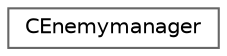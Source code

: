 digraph "Graphical Class Hierarchy"
{
 // LATEX_PDF_SIZE
  bgcolor="transparent";
  edge [fontname=Helvetica,fontsize=10,labelfontname=Helvetica,labelfontsize=10];
  node [fontname=Helvetica,fontsize=10,shape=box,height=0.2,width=0.4];
  rankdir="LR";
  Node0 [id="Node000000",label="CEnemymanager",height=0.2,width=0.4,color="grey40", fillcolor="white", style="filled",URL="$class_c_enemymanager.html",tooltip=" "];
}
